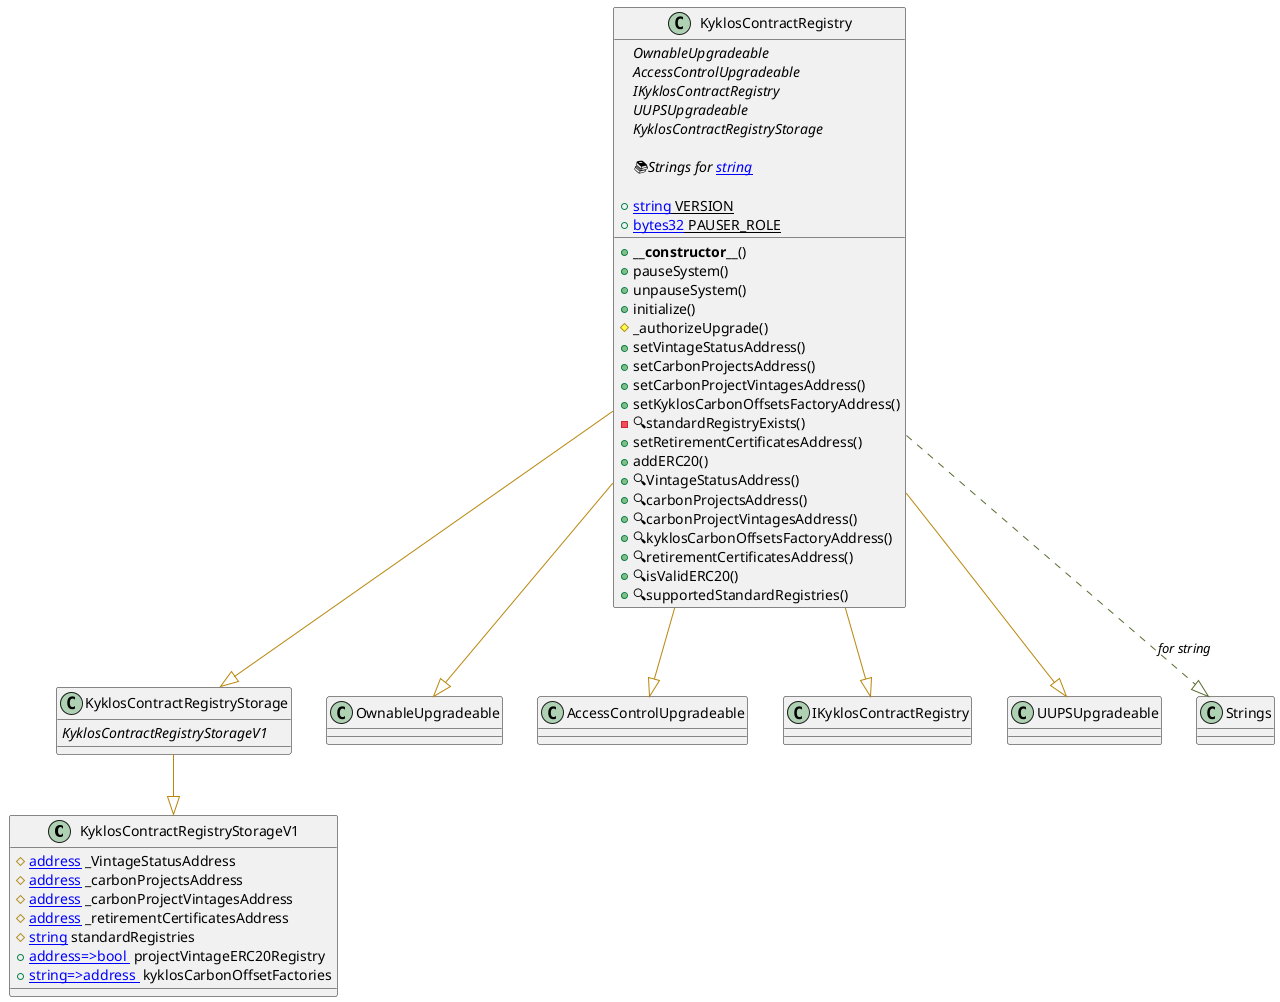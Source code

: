 @startuml MyDiagram
class KyklosContractRegistryStorageV1 {
    ' -- inheritance --

    ' -- usingFor --

    ' -- vars --
	#[[address]] _VintageStatusAddress
	#[[address]] _carbonProjectsAddress
	#[[address]] _carbonProjectVintagesAddress
	#[[address]] _retirementCertificatesAddress
	#[[string]] standardRegistries
	+[[mapping address=>bool ]] projectVintageERC20Registry
	+[[mapping string=>address ]] kyklosCarbonOffsetFactories

    ' -- methods --

}
class KyklosContractRegistryStorage {
    ' -- inheritance --
	{abstract}KyklosContractRegistryStorageV1

    ' -- usingFor --

    ' -- vars --

    ' -- methods --

}
' -- inheritance / usingFor --
KyklosContractRegistryStorage --[#DarkGoldenRod]|> KyklosContractRegistryStorageV1

class KyklosContractRegistry {
    ' -- inheritance --
	{abstract}OwnableUpgradeable
	{abstract}AccessControlUpgradeable
	{abstract}IKyklosContractRegistry
	{abstract}UUPSUpgradeable
	{abstract}KyklosContractRegistryStorage

    ' -- usingFor --
	{abstract}📚Strings for [[string]]

    ' -- vars --
	+{static}[[string]] VERSION
	+{static}[[bytes32]] PAUSER_ROLE

    ' -- methods --
	+**__constructor__**()
	+pauseSystem()
	+unpauseSystem()
	+initialize()
	#_authorizeUpgrade()
	+setVintageStatusAddress()
	+setCarbonProjectsAddress()
	+setCarbonProjectVintagesAddress()
	+setKyklosCarbonOffsetsFactoryAddress()
	-🔍standardRegistryExists()
	+setRetirementCertificatesAddress()
	+addERC20()
	+🔍VintageStatusAddress()
	+🔍carbonProjectsAddress()
	+🔍carbonProjectVintagesAddress()
	+🔍kyklosCarbonOffsetsFactoryAddress()
	+🔍retirementCertificatesAddress()
	+🔍isValidERC20()
	+🔍supportedStandardRegistries()

}
' -- inheritance / usingFor --
KyklosContractRegistry --[#DarkGoldenRod]|> OwnableUpgradeable
KyklosContractRegistry --[#DarkGoldenRod]|> AccessControlUpgradeable
KyklosContractRegistry --[#DarkGoldenRod]|> IKyklosContractRegistry
KyklosContractRegistry --[#DarkGoldenRod]|> UUPSUpgradeable
KyklosContractRegistry --[#DarkGoldenRod]|> KyklosContractRegistryStorage
KyklosContractRegistry ..[#DarkOliveGreen]|> Strings : //for string//
@enduml